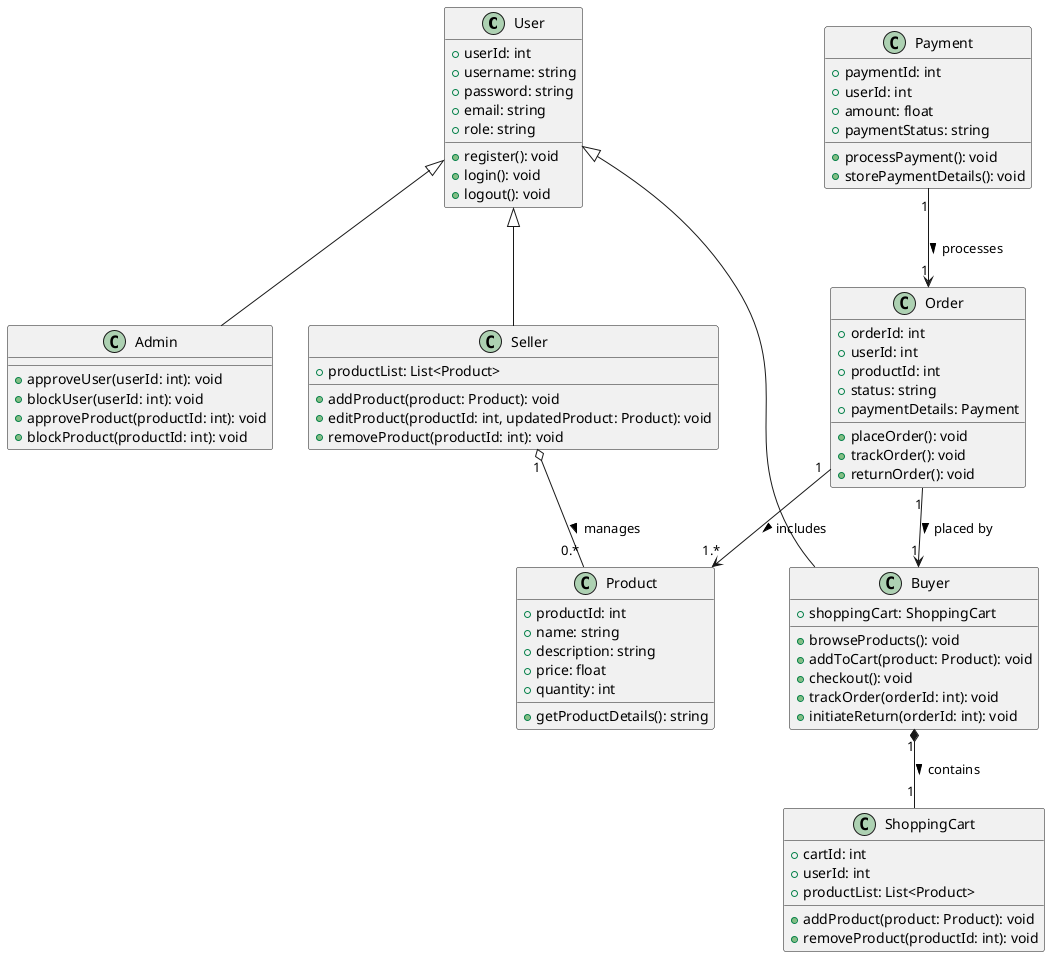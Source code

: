 @startuml

class User {
    +userId: int
    +username: string
    +password: string
    +email: string
    +role: string
    +register(): void
    +login(): void
    +logout(): void
}

class Buyer {
    +shoppingCart: ShoppingCart
    +browseProducts(): void
    +addToCart(product: Product): void
    +checkout(): void
    +trackOrder(orderId: int): void
    +initiateReturn(orderId: int): void
}

class Seller {
    +productList: List<Product>
    +addProduct(product: Product): void
    +editProduct(productId: int, updatedProduct: Product): void
    +removeProduct(productId: int): void
}

class Admin {
    +approveUser(userId: int): void
    +blockUser(userId: int): void
    +approveProduct(productId: int): void
    +blockProduct(productId: int): void
}

class Product {
    +productId: int
    +name: string
    +description: string
    +price: float
    +quantity: int
    +getProductDetails(): string
}

class Order {
    +orderId: int
    +userId: int
    +productId: int
    +status: string
    +paymentDetails: Payment
    +placeOrder(): void
    +trackOrder(): void
    +returnOrder(): void
}

class Payment {
    +paymentId: int
    +userId: int
    +amount: float
    +paymentStatus: string
    +processPayment(): void
    +storePaymentDetails(): void
}

class ShoppingCart {
    +cartId: int
    +userId: int
    +productList: List<Product>
    +addProduct(product: Product): void
    +removeProduct(productId: int): void
}

' Inheritance relationships
User <|-- Admin
User <|-- Buyer
User <|-- Seller

' Composition and Aggregation relationships
Buyer "1" *-- "1" ShoppingCart : contains >
Seller "1" o-- "0.*" Product : manages >
Order "1" --> "1" Buyer : placed by >
Order "1" --> "1.*" Product : includes >
Payment "1" --> "1" Order : processes >

@enduml